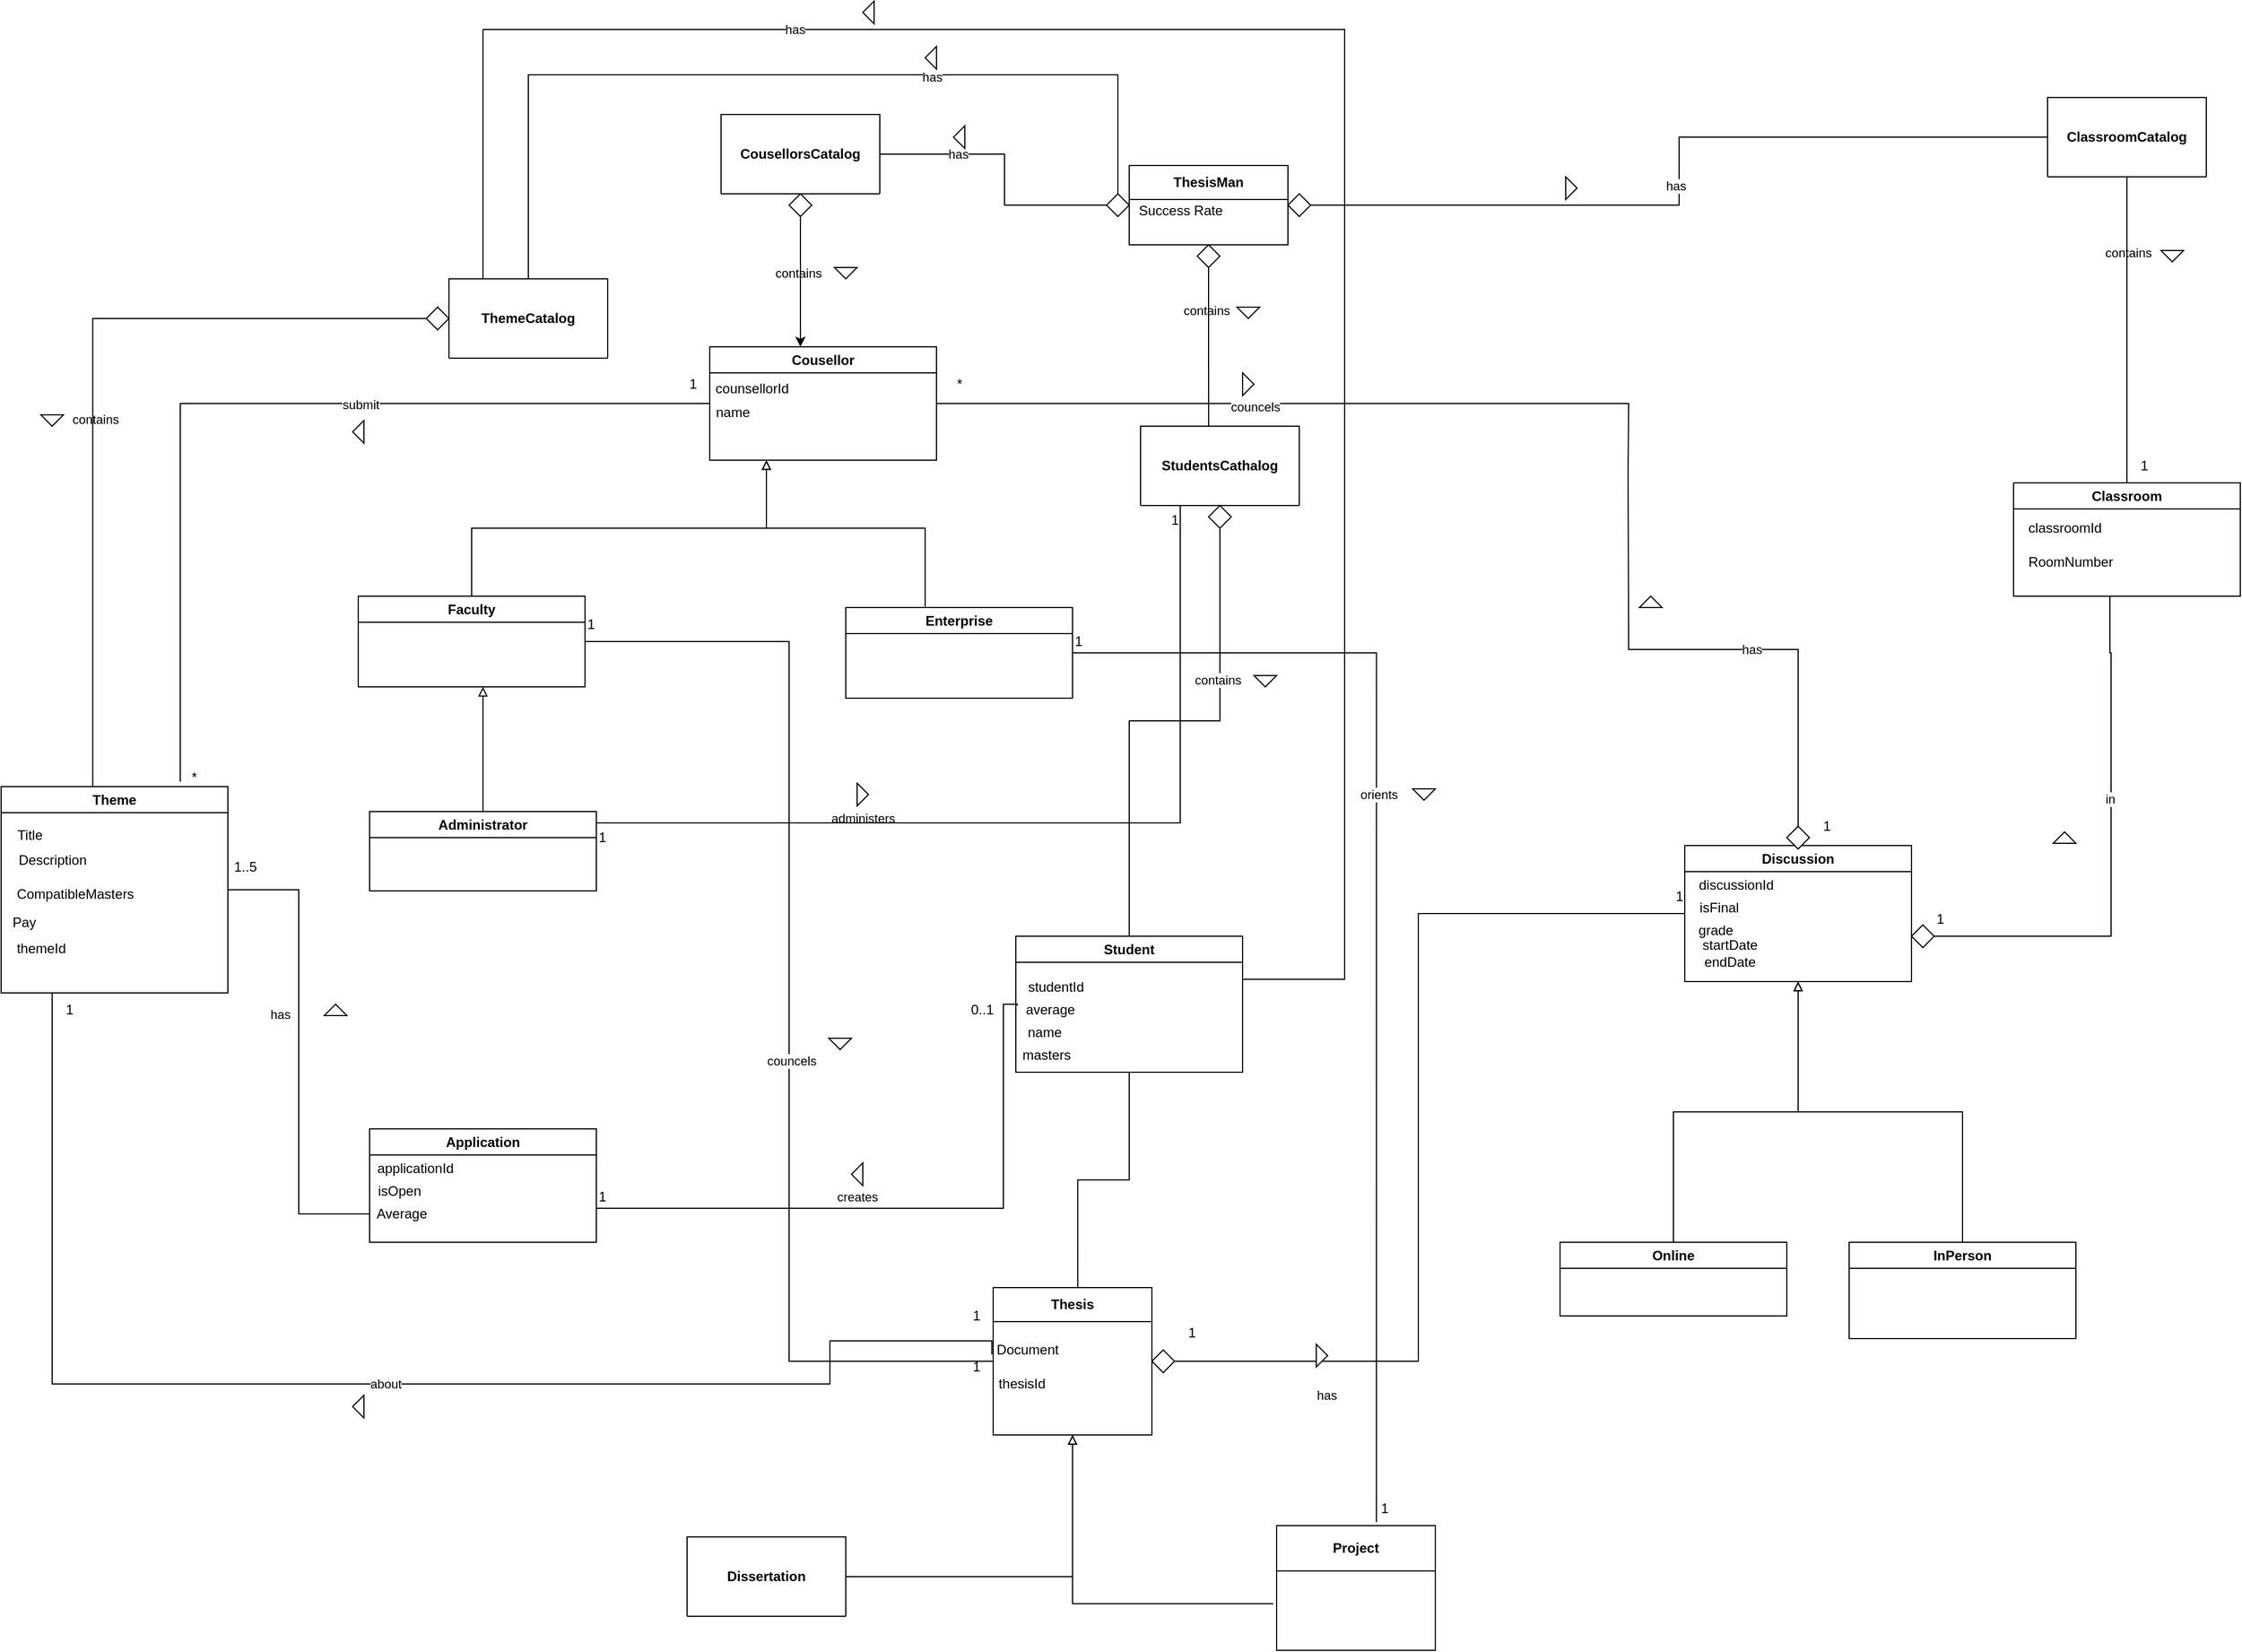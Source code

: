 <mxfile version="24.2.1" type="github">
  <diagram name="Page-1" id="gsq5IFfQm1prDfEgMtaN">
    <mxGraphModel dx="1733" dy="2400" grid="1" gridSize="10" guides="1" tooltips="1" connect="1" arrows="1" fold="1" page="1" pageScale="1" pageWidth="850" pageHeight="1100" math="0" shadow="0">
      <root>
        <mxCell id="0" />
        <mxCell id="1" parent="0" />
        <mxCell id="xs_aavqGix5To3ERfGKB-20" style="edgeStyle=orthogonalEdgeStyle;rounded=0;orthogonalLoop=1;jettySize=auto;html=1;endArrow=none;endFill=0;startArrow=none;startFill=0;labelBackgroundColor=none;fontColor=default;" parent="1" source="xs_aavqGix5To3ERfGKB-17" target="xs_aavqGix5To3ERfGKB-1" edge="1">
          <mxGeometry relative="1" as="geometry" />
        </mxCell>
        <mxCell id="xs_aavqGix5To3ERfGKB-189" value="has" style="edgeLabel;html=1;align=center;verticalAlign=middle;resizable=0;points=[];" parent="xs_aavqGix5To3ERfGKB-20" vertex="1" connectable="0">
          <mxGeometry x="-0.478" relative="1" as="geometry">
            <mxPoint as="offset" />
          </mxGeometry>
        </mxCell>
        <mxCell id="xs_aavqGix5To3ERfGKB-3" style="edgeStyle=orthogonalEdgeStyle;rounded=0;orthogonalLoop=1;jettySize=auto;html=1;entryX=0.5;entryY=0;entryDx=0;entryDy=0;endArrow=none;endFill=0;labelBackgroundColor=none;fontColor=default;" parent="1" source="xs_aavqGix5To3ERfGKB-6" target="xs_aavqGix5To3ERfGKB-4" edge="1">
          <mxGeometry relative="1" as="geometry">
            <mxPoint x="210" y="250" as="targetPoint" />
            <mxPoint x="300" y="165" as="sourcePoint" />
            <Array as="points">
              <mxPoint x="320" y="50" />
              <mxPoint x="-200" y="50" />
            </Array>
          </mxGeometry>
        </mxCell>
        <mxCell id="xs_aavqGix5To3ERfGKB-186" value="has" style="edgeLabel;html=1;align=center;verticalAlign=middle;resizable=0;points=[];" parent="xs_aavqGix5To3ERfGKB-3" vertex="1" connectable="0">
          <mxGeometry x="-0.332" y="2" relative="1" as="geometry">
            <mxPoint as="offset" />
          </mxGeometry>
        </mxCell>
        <mxCell id="xs_aavqGix5To3ERfGKB-1" value="ThesisMan" style="swimlane;whiteSpace=wrap;html=1;startSize=30;labelBackgroundColor=none;" parent="1" vertex="1">
          <mxGeometry x="330" y="130" width="140" height="70" as="geometry" />
        </mxCell>
        <mxCell id="xs_aavqGix5To3ERfGKB-147" value="Success Rate" style="text;html=1;align=center;verticalAlign=middle;resizable=0;points=[];autosize=1;strokeColor=none;fillColor=none;labelBackgroundColor=none;" parent="xs_aavqGix5To3ERfGKB-1" vertex="1">
          <mxGeometry x="-5.0" y="25" width="100" height="30" as="geometry" />
        </mxCell>
        <mxCell id="xs_aavqGix5To3ERfGKB-4" value="ThemeCatalog" style="swimlane;whiteSpace=wrap;html=1;startSize=70;labelBackgroundColor=none;" parent="1" vertex="1">
          <mxGeometry x="-270" y="230" width="140" height="70" as="geometry" />
        </mxCell>
        <mxCell id="xs_aavqGix5To3ERfGKB-6" value="" style="rhombus;whiteSpace=wrap;html=1;labelBackgroundColor=none;" parent="1" vertex="1">
          <mxGeometry x="310" y="155" width="20" height="20" as="geometry" />
        </mxCell>
        <mxCell id="xs_aavqGix5To3ERfGKB-38" style="edgeStyle=orthogonalEdgeStyle;rounded=0;orthogonalLoop=1;jettySize=auto;html=1;endArrow=none;endFill=0;labelBackgroundColor=none;fontColor=default;" parent="1" source="xs_aavqGix5To3ERfGKB-8" target="xs_aavqGix5To3ERfGKB-39" edge="1">
          <mxGeometry relative="1" as="geometry">
            <mxPoint x="410" y="520.0" as="targetPoint" />
          </mxGeometry>
        </mxCell>
        <mxCell id="xs_aavqGix5To3ERfGKB-208" value="contains" style="edgeLabel;html=1;align=center;verticalAlign=middle;resizable=0;points=[];" parent="xs_aavqGix5To3ERfGKB-38" vertex="1" connectable="0">
          <mxGeometry x="-0.331" y="-2" relative="1" as="geometry">
            <mxPoint as="offset" />
          </mxGeometry>
        </mxCell>
        <mxCell id="xs_aavqGix5To3ERfGKB-8" value="StudentsCathalog" style="swimlane;whiteSpace=wrap;html=1;startSize=70;labelBackgroundColor=none;" parent="1" vertex="1">
          <mxGeometry x="340" y="360" width="140" height="70" as="geometry" />
        </mxCell>
        <mxCell id="xs_aavqGix5To3ERfGKB-10" style="edgeStyle=orthogonalEdgeStyle;rounded=0;orthogonalLoop=1;jettySize=auto;html=1;entryX=0.429;entryY=0.011;entryDx=0;entryDy=0;entryPerimeter=0;endArrow=none;endFill=0;labelBackgroundColor=none;fontColor=default;" parent="1" source="xs_aavqGix5To3ERfGKB-9" target="xs_aavqGix5To3ERfGKB-8" edge="1">
          <mxGeometry relative="1" as="geometry" />
        </mxCell>
        <mxCell id="xs_aavqGix5To3ERfGKB-178" value="contains" style="edgeLabel;html=1;align=center;verticalAlign=middle;resizable=0;points=[];labelBackgroundColor=none;" parent="xs_aavqGix5To3ERfGKB-10" vertex="1" connectable="0">
          <mxGeometry x="-0.471" y="-2" relative="1" as="geometry">
            <mxPoint as="offset" />
          </mxGeometry>
        </mxCell>
        <mxCell id="xs_aavqGix5To3ERfGKB-13" style="edgeStyle=orthogonalEdgeStyle;rounded=0;orthogonalLoop=1;jettySize=auto;html=1;entryX=0;entryY=0.5;entryDx=0;entryDy=0;endArrow=none;endFill=0;labelBackgroundColor=none;fontColor=default;" parent="1" source="xs_aavqGix5To3ERfGKB-11" target="xs_aavqGix5To3ERfGKB-12" edge="1">
          <mxGeometry relative="1" as="geometry">
            <Array as="points">
              <mxPoint x="815" y="165" />
              <mxPoint x="815" y="105" />
            </Array>
          </mxGeometry>
        </mxCell>
        <mxCell id="xs_aavqGix5To3ERfGKB-188" value="has" style="edgeLabel;html=1;align=center;verticalAlign=middle;resizable=0;points=[];" parent="xs_aavqGix5To3ERfGKB-13" vertex="1" connectable="0">
          <mxGeometry x="-0.035" y="3" relative="1" as="geometry">
            <mxPoint as="offset" />
          </mxGeometry>
        </mxCell>
        <mxCell id="xs_aavqGix5To3ERfGKB-11" value="" style="rhombus;whiteSpace=wrap;html=1;labelBackgroundColor=none;" parent="1" vertex="1">
          <mxGeometry x="470" y="155" width="20" height="20" as="geometry" />
        </mxCell>
        <mxCell id="xs_aavqGix5To3ERfGKB-73" style="edgeStyle=orthogonalEdgeStyle;rounded=0;orthogonalLoop=1;jettySize=auto;html=1;entryX=0.5;entryY=0;entryDx=0;entryDy=0;labelBackgroundColor=none;fontColor=default;endArrow=none;endFill=0;" parent="1" source="xs_aavqGix5To3ERfGKB-12" target="xs_aavqGix5To3ERfGKB-74" edge="1">
          <mxGeometry relative="1" as="geometry">
            <mxPoint x="1070" y="540.0" as="targetPoint" />
          </mxGeometry>
        </mxCell>
        <mxCell id="xs_aavqGix5To3ERfGKB-179" value="contains" style="edgeLabel;html=1;align=center;verticalAlign=middle;resizable=0;points=[];labelBackgroundColor=none;" parent="xs_aavqGix5To3ERfGKB-73" vertex="1" connectable="0">
          <mxGeometry x="-0.506" y="1" relative="1" as="geometry">
            <mxPoint as="offset" />
          </mxGeometry>
        </mxCell>
        <mxCell id="xs_aavqGix5To3ERfGKB-12" value="ClassroomCatalog" style="swimlane;whiteSpace=wrap;html=1;startSize=70;labelBackgroundColor=none;" parent="1" vertex="1">
          <mxGeometry x="1140" y="70" width="140" height="70" as="geometry" />
        </mxCell>
        <mxCell id="xs_aavqGix5To3ERfGKB-63" style="edgeStyle=orthogonalEdgeStyle;rounded=0;orthogonalLoop=1;jettySize=auto;html=1;labelBackgroundColor=none;fontColor=default;" parent="1" source="xs_aavqGix5To3ERfGKB-64" target="xs_aavqGix5To3ERfGKB-60" edge="1">
          <mxGeometry relative="1" as="geometry">
            <Array as="points">
              <mxPoint x="40" y="310" />
              <mxPoint x="40" y="310" />
            </Array>
          </mxGeometry>
        </mxCell>
        <mxCell id="xs_aavqGix5To3ERfGKB-177" value="contains" style="edgeLabel;html=1;align=center;verticalAlign=middle;resizable=0;points=[];labelBackgroundColor=none;" parent="xs_aavqGix5To3ERfGKB-63" vertex="1" connectable="0">
          <mxGeometry x="-0.134" y="-2" relative="1" as="geometry">
            <mxPoint as="offset" />
          </mxGeometry>
        </mxCell>
        <mxCell id="xs_aavqGix5To3ERfGKB-17" value="CousellorsCatalog" style="swimlane;whiteSpace=wrap;html=1;startSize=70;labelBackgroundColor=none;" parent="1" vertex="1">
          <mxGeometry x="-30" y="85" width="140" height="70" as="geometry" />
        </mxCell>
        <mxCell id="xs_aavqGix5To3ERfGKB-9" value="" style="rhombus;whiteSpace=wrap;html=1;labelBackgroundColor=none;" parent="1" vertex="1">
          <mxGeometry x="390" y="200" width="20" height="20" as="geometry" />
        </mxCell>
        <mxCell id="xs_aavqGix5To3ERfGKB-150" style="edgeStyle=orthogonalEdgeStyle;rounded=0;orthogonalLoop=1;jettySize=auto;html=1;entryX=0;entryY=0.75;entryDx=0;entryDy=0;endArrow=none;endFill=0;labelBackgroundColor=none;fontColor=default;" parent="1" source="xs_aavqGix5To3ERfGKB-27" target="xs_aavqGix5To3ERfGKB-149" edge="1">
          <mxGeometry relative="1" as="geometry" />
        </mxCell>
        <mxCell id="xs_aavqGix5To3ERfGKB-181" value="has" style="edgeLabel;html=1;align=center;verticalAlign=middle;resizable=0;points=[];labelBackgroundColor=none;" parent="xs_aavqGix5To3ERfGKB-150" vertex="1" connectable="0">
          <mxGeometry x="-0.328" y="-2" relative="1" as="geometry">
            <mxPoint x="-15" y="34" as="offset" />
          </mxGeometry>
        </mxCell>
        <mxCell id="xs_aavqGix5To3ERfGKB-27" value="Theme" style="swimlane;whiteSpace=wrap;html=1;labelBackgroundColor=none;" parent="1" vertex="1">
          <mxGeometry x="-665" y="678" width="200" height="182" as="geometry" />
        </mxCell>
        <mxCell id="xs_aavqGix5To3ERfGKB-28" value="Title" style="text;html=1;align=center;verticalAlign=middle;resizable=0;points=[];autosize=1;strokeColor=none;fillColor=none;labelBackgroundColor=none;" parent="xs_aavqGix5To3ERfGKB-27" vertex="1">
          <mxGeometry y="28" width="50" height="30" as="geometry" />
        </mxCell>
        <mxCell id="xs_aavqGix5To3ERfGKB-29" value="Description" style="text;html=1;align=center;verticalAlign=middle;resizable=0;points=[];autosize=1;strokeColor=none;fillColor=none;labelBackgroundColor=none;" parent="xs_aavqGix5To3ERfGKB-27" vertex="1">
          <mxGeometry y="50" width="90" height="30" as="geometry" />
        </mxCell>
        <mxCell id="xs_aavqGix5To3ERfGKB-30" value="CompatibleMasters" style="text;html=1;align=center;verticalAlign=middle;resizable=0;points=[];autosize=1;strokeColor=none;fillColor=none;labelBackgroundColor=none;" parent="xs_aavqGix5To3ERfGKB-27" vertex="1">
          <mxGeometry y="80" width="130" height="30" as="geometry" />
        </mxCell>
        <mxCell id="xs_aavqGix5To3ERfGKB-31" value="Pay" style="text;html=1;align=center;verticalAlign=middle;resizable=0;points=[];autosize=1;strokeColor=none;fillColor=none;labelBackgroundColor=none;" parent="xs_aavqGix5To3ERfGKB-27" vertex="1">
          <mxGeometry y="105" width="40" height="30" as="geometry" />
        </mxCell>
        <mxCell id="xs_aavqGix5To3ERfGKB-36" value="themeId" style="text;html=1;align=center;verticalAlign=middle;resizable=0;points=[];autosize=1;strokeColor=none;fillColor=none;labelBackgroundColor=none;" parent="xs_aavqGix5To3ERfGKB-27" vertex="1">
          <mxGeometry y="128" width="70" height="30" as="geometry" />
        </mxCell>
        <mxCell id="xs_aavqGix5To3ERfGKB-33" style="edgeStyle=orthogonalEdgeStyle;rounded=0;orthogonalLoop=1;jettySize=auto;html=1;entryX=0.404;entryY=0;entryDx=0;entryDy=0;entryPerimeter=0;endArrow=none;endFill=0;exitX=0;exitY=0.5;exitDx=0;exitDy=0;labelBackgroundColor=none;fontColor=default;" parent="1" source="xs_aavqGix5To3ERfGKB-32" target="xs_aavqGix5To3ERfGKB-27" edge="1">
          <mxGeometry relative="1" as="geometry" />
        </mxCell>
        <mxCell id="xs_aavqGix5To3ERfGKB-176" value="contains" style="edgeLabel;html=1;align=center;verticalAlign=middle;resizable=0;points=[];labelBackgroundColor=none;" parent="xs_aavqGix5To3ERfGKB-33" vertex="1" connectable="0">
          <mxGeometry x="0.083" y="2" relative="1" as="geometry">
            <mxPoint as="offset" />
          </mxGeometry>
        </mxCell>
        <mxCell id="xs_aavqGix5To3ERfGKB-32" value="" style="rhombus;whiteSpace=wrap;html=1;labelBackgroundColor=none;" parent="1" vertex="1">
          <mxGeometry x="-290" y="255" width="20" height="20" as="geometry" />
        </mxCell>
        <mxCell id="xs_aavqGix5To3ERfGKB-141" style="edgeStyle=orthogonalEdgeStyle;rounded=0;orthogonalLoop=1;jettySize=auto;html=1;endArrow=none;endFill=0;labelBackgroundColor=none;fontColor=default;" parent="1" edge="1">
          <mxGeometry relative="1" as="geometry">
            <mxPoint x="-240" y="10" as="targetPoint" />
            <mxPoint x="430" y="847.97" as="sourcePoint" />
            <Array as="points">
              <mxPoint x="520" y="848" />
              <mxPoint x="520" y="10" />
            </Array>
          </mxGeometry>
        </mxCell>
        <mxCell id="xs_aavqGix5To3ERfGKB-187" value="has" style="edgeLabel;html=1;align=center;verticalAlign=middle;resizable=0;points=[];" parent="xs_aavqGix5To3ERfGKB-141" vertex="1" connectable="0">
          <mxGeometry x="0.675" relative="1" as="geometry">
            <mxPoint as="offset" />
          </mxGeometry>
        </mxCell>
        <mxCell id="xs_aavqGix5To3ERfGKB-39" value="Student" style="swimlane;whiteSpace=wrap;html=1;labelBackgroundColor=none;" parent="1" vertex="1">
          <mxGeometry x="230" y="810" width="200" height="120" as="geometry" />
        </mxCell>
        <mxCell id="xs_aavqGix5To3ERfGKB-40" value="studentId" style="text;html=1;align=center;verticalAlign=middle;resizable=0;points=[];autosize=1;strokeColor=none;fillColor=none;labelBackgroundColor=none;" parent="xs_aavqGix5To3ERfGKB-39" vertex="1">
          <mxGeometry y="30.0" width="70" height="30" as="geometry" />
        </mxCell>
        <mxCell id="xs_aavqGix5To3ERfGKB-129" value="average" style="text;html=1;align=center;verticalAlign=middle;resizable=0;points=[];autosize=1;strokeColor=none;fillColor=none;labelBackgroundColor=none;" parent="xs_aavqGix5To3ERfGKB-39" vertex="1">
          <mxGeometry x="-5" y="50" width="70" height="30" as="geometry" />
        </mxCell>
        <mxCell id="yPY3Sjz0oVR4gyA-58fC-2" value="name" style="text;html=1;align=center;verticalAlign=middle;resizable=0;points=[];autosize=1;strokeColor=none;fillColor=none;" parent="xs_aavqGix5To3ERfGKB-39" vertex="1">
          <mxGeometry x="-5" y="70" width="60" height="30" as="geometry" />
        </mxCell>
        <mxCell id="I8u6SA90gji6kFz8BQhs-17" value="&amp;nbsp;masters" style="text;html=1;align=center;verticalAlign=middle;resizable=0;points=[];autosize=1;strokeColor=none;fillColor=none;" vertex="1" parent="xs_aavqGix5To3ERfGKB-39">
          <mxGeometry x="-10" y="90" width="70" height="30" as="geometry" />
        </mxCell>
        <mxCell id="xs_aavqGix5To3ERfGKB-45" value="" style="rhombus;whiteSpace=wrap;html=1;labelBackgroundColor=none;" parent="1" vertex="1">
          <mxGeometry x="400" y="430" width="20" height="20" as="geometry" />
        </mxCell>
        <mxCell id="xs_aavqGix5To3ERfGKB-50" value="0..1" style="text;html=1;align=center;verticalAlign=middle;resizable=0;points=[];autosize=1;strokeColor=none;fillColor=none;labelBackgroundColor=none;" parent="1" vertex="1">
          <mxGeometry x="180" y="860" width="40" height="30" as="geometry" />
        </mxCell>
        <mxCell id="xs_aavqGix5To3ERfGKB-91" style="edgeStyle=orthogonalEdgeStyle;rounded=0;orthogonalLoop=1;jettySize=auto;html=1;entryX=0;entryY=0.5;entryDx=0;entryDy=0;endArrow=none;endFill=0;labelBackgroundColor=none;fontColor=default;" parent="1" source="xs_aavqGix5To3ERfGKB-53" target="xs_aavqGix5To3ERfGKB-88" edge="1">
          <mxGeometry relative="1" as="geometry" />
        </mxCell>
        <mxCell id="xs_aavqGix5To3ERfGKB-207" value="has" style="edgeLabel;html=1;align=center;verticalAlign=middle;resizable=0;points=[];" parent="xs_aavqGix5To3ERfGKB-91" vertex="1" connectable="0">
          <mxGeometry x="-0.646" y="-3" relative="1" as="geometry">
            <mxPoint x="1" y="27" as="offset" />
          </mxGeometry>
        </mxCell>
        <mxCell id="xs_aavqGix5To3ERfGKB-162" style="edgeStyle=orthogonalEdgeStyle;rounded=0;orthogonalLoop=1;jettySize=auto;html=1;endArrow=none;endFill=0;labelBackgroundColor=none;fontColor=default;exitX=0.96;exitY=0.131;exitDx=0;exitDy=0;exitPerimeter=0;" parent="1" source="xs_aavqGix5To3ERfGKB-163" edge="1">
          <mxGeometry relative="1" as="geometry">
            <mxPoint x="165" y="1167" as="sourcePoint" />
            <mxPoint x="-620" y="860" as="targetPoint" />
            <Array as="points">
              <mxPoint x="209" y="1167" />
              <mxPoint x="66" y="1167" />
              <mxPoint x="66" y="1205" />
              <mxPoint x="-620" y="1205" />
              <mxPoint x="-620" y="870" />
            </Array>
          </mxGeometry>
        </mxCell>
        <mxCell id="xs_aavqGix5To3ERfGKB-193" value="about" style="edgeLabel;html=1;align=center;verticalAlign=middle;resizable=0;points=[];" parent="xs_aavqGix5To3ERfGKB-162" vertex="1" connectable="0">
          <mxGeometry x="-0.045" relative="1" as="geometry">
            <mxPoint as="offset" />
          </mxGeometry>
        </mxCell>
        <mxCell id="xs_aavqGix5To3ERfGKB-53" value="Thesis" style="swimlane;whiteSpace=wrap;html=1;startSize=30;labelBackgroundColor=none;" parent="1" vertex="1">
          <mxGeometry x="210" y="1120" width="140" height="130" as="geometry" />
        </mxCell>
        <mxCell id="xs_aavqGix5To3ERfGKB-165" value="Document" style="text;html=1;align=center;verticalAlign=middle;resizable=0;points=[];autosize=1;strokeColor=none;fillColor=none;labelBackgroundColor=none;" parent="xs_aavqGix5To3ERfGKB-53" vertex="1">
          <mxGeometry x="-9.95" y="40" width="80" height="30" as="geometry" />
        </mxCell>
        <mxCell id="xs_aavqGix5To3ERfGKB-173" value="1" style="text;html=1;align=center;verticalAlign=middle;resizable=0;points=[];autosize=1;strokeColor=none;fillColor=none;labelBackgroundColor=none;" parent="xs_aavqGix5To3ERfGKB-53" vertex="1">
          <mxGeometry x="-30" y="10" width="30" height="30" as="geometry" />
        </mxCell>
        <mxCell id="yPY3Sjz0oVR4gyA-58fC-11" value="thesisId" style="text;html=1;align=center;verticalAlign=middle;resizable=0;points=[];autosize=1;strokeColor=none;fillColor=none;" parent="xs_aavqGix5To3ERfGKB-53" vertex="1">
          <mxGeometry x="-9.95" y="70" width="70" height="30" as="geometry" />
        </mxCell>
        <mxCell id="xs_aavqGix5To3ERfGKB-163" value="1" style="text;html=1;align=center;verticalAlign=middle;resizable=0;points=[];autosize=1;strokeColor=none;fillColor=none;labelBackgroundColor=none;" parent="xs_aavqGix5To3ERfGKB-53" vertex="1">
          <mxGeometry x="-30" y="55" width="30" height="30" as="geometry" />
        </mxCell>
        <mxCell id="xs_aavqGix5To3ERfGKB-67" style="edgeStyle=orthogonalEdgeStyle;rounded=0;orthogonalLoop=1;jettySize=auto;html=1;entryX=0.5;entryY=1;entryDx=0;entryDy=0;endArrow=block;endFill=0;labelBackgroundColor=none;fontColor=default;" parent="1" source="xs_aavqGix5To3ERfGKB-54" target="xs_aavqGix5To3ERfGKB-53" edge="1">
          <mxGeometry relative="1" as="geometry">
            <mxPoint x="160.003" y="1100" as="sourcePoint" />
          </mxGeometry>
        </mxCell>
        <mxCell id="xs_aavqGix5To3ERfGKB-54" value="Dissertation" style="swimlane;whiteSpace=wrap;html=1;startSize=70;labelBackgroundColor=none;" parent="1" vertex="1">
          <mxGeometry x="-60" y="1340" width="140" height="70" as="geometry" />
        </mxCell>
        <mxCell id="xs_aavqGix5To3ERfGKB-68" style="edgeStyle=orthogonalEdgeStyle;rounded=0;orthogonalLoop=1;jettySize=auto;html=1;entryX=0.5;entryY=1;entryDx=0;entryDy=0;endArrow=block;endFill=0;exitX=-0.021;exitY=0.626;exitDx=0;exitDy=0;exitPerimeter=0;labelBackgroundColor=none;fontColor=default;" parent="1" source="xs_aavqGix5To3ERfGKB-55" target="xs_aavqGix5To3ERfGKB-53" edge="1">
          <mxGeometry relative="1" as="geometry">
            <mxPoint x="440.003" y="1110" as="sourcePoint" />
          </mxGeometry>
        </mxCell>
        <mxCell id="xs_aavqGix5To3ERfGKB-55" value="Project" style="swimlane;whiteSpace=wrap;html=1;startSize=40;labelBackgroundColor=none;" parent="1" vertex="1">
          <mxGeometry x="460" y="1330" width="140" height="110" as="geometry" />
        </mxCell>
        <mxCell id="xs_aavqGix5To3ERfGKB-115" style="edgeStyle=orthogonalEdgeStyle;rounded=0;orthogonalLoop=1;jettySize=auto;html=1;endArrow=none;endFill=0;startArrow=block;startFill=0;labelBackgroundColor=none;fontColor=default;exitX=0.25;exitY=1;exitDx=0;exitDy=0;" parent="1" source="xs_aavqGix5To3ERfGKB-60" target="xs_aavqGix5To3ERfGKB-112" edge="1">
          <mxGeometry relative="1" as="geometry" />
        </mxCell>
        <mxCell id="xs_aavqGix5To3ERfGKB-116" style="edgeStyle=orthogonalEdgeStyle;rounded=0;orthogonalLoop=1;jettySize=auto;html=1;endArrow=none;endFill=0;startArrow=block;startFill=0;labelBackgroundColor=none;fontColor=default;exitX=0.25;exitY=1;exitDx=0;exitDy=0;entryX=0.959;entryY=0.034;entryDx=0;entryDy=0;entryPerimeter=0;" parent="1" source="xs_aavqGix5To3ERfGKB-60" target="xs_aavqGix5To3ERfGKB-114" edge="1">
          <mxGeometry relative="1" as="geometry">
            <Array as="points">
              <mxPoint x="10" y="450" />
              <mxPoint x="150" y="450" />
              <mxPoint x="150" y="543" />
            </Array>
          </mxGeometry>
        </mxCell>
        <mxCell id="xs_aavqGix5To3ERfGKB-60" value="Cousellor" style="swimlane;whiteSpace=wrap;html=1;labelBackgroundColor=none;" parent="1" vertex="1">
          <mxGeometry x="-40" y="290" width="200" height="100" as="geometry" />
        </mxCell>
        <mxCell id="xs_aavqGix5To3ERfGKB-117" value="counsellorId" style="text;html=1;align=center;verticalAlign=middle;resizable=0;points=[];autosize=1;strokeColor=none;fillColor=none;labelBackgroundColor=none;" parent="xs_aavqGix5To3ERfGKB-60" vertex="1">
          <mxGeometry x="-8" y="22" width="90" height="30" as="geometry" />
        </mxCell>
        <mxCell id="yPY3Sjz0oVR4gyA-58fC-1" value="name" style="text;html=1;align=center;verticalAlign=middle;resizable=0;points=[];autosize=1;strokeColor=none;fillColor=none;" parent="xs_aavqGix5To3ERfGKB-60" vertex="1">
          <mxGeometry x="-10" y="43" width="60" height="30" as="geometry" />
        </mxCell>
        <mxCell id="xs_aavqGix5To3ERfGKB-64" value="" style="rhombus;whiteSpace=wrap;html=1;labelBackgroundColor=none;" parent="1" vertex="1">
          <mxGeometry x="30" y="155" width="20" height="20" as="geometry" />
        </mxCell>
        <mxCell id="xs_aavqGix5To3ERfGKB-74" value="Classroom" style="swimlane;whiteSpace=wrap;html=1;labelBackgroundColor=none;" parent="1" vertex="1">
          <mxGeometry x="1110" y="410" width="200" height="100" as="geometry" />
        </mxCell>
        <mxCell id="xs_aavqGix5To3ERfGKB-85" value="classroomId" style="text;html=1;align=center;verticalAlign=middle;resizable=0;points=[];autosize=1;strokeColor=none;fillColor=none;labelBackgroundColor=none;" parent="xs_aavqGix5To3ERfGKB-74" vertex="1">
          <mxGeometry y="25" width="90" height="30" as="geometry" />
        </mxCell>
        <mxCell id="xs_aavqGix5To3ERfGKB-86" value="RoomNumber" style="text;html=1;align=center;verticalAlign=middle;resizable=0;points=[];autosize=1;strokeColor=none;fillColor=none;labelBackgroundColor=none;" parent="xs_aavqGix5To3ERfGKB-74" vertex="1">
          <mxGeometry y="55" width="100" height="30" as="geometry" />
        </mxCell>
        <mxCell id="xs_aavqGix5To3ERfGKB-134" style="edgeStyle=orthogonalEdgeStyle;rounded=0;orthogonalLoop=1;jettySize=auto;html=1;exitX=0.5;exitY=0;exitDx=0;exitDy=0;labelBackgroundColor=none;fontColor=default;endArrow=none;endFill=0;" parent="1" source="xs_aavqGix5To3ERfGKB-135" edge="1">
          <mxGeometry relative="1" as="geometry">
            <mxPoint x="770" y="400" as="targetPoint" />
            <Array as="points" />
          </mxGeometry>
        </mxCell>
        <mxCell id="xs_aavqGix5To3ERfGKB-197" value="has" style="edgeLabel;html=1;align=center;verticalAlign=middle;resizable=0;points=[];" parent="xs_aavqGix5To3ERfGKB-134" vertex="1" connectable="0">
          <mxGeometry x="-0.146" relative="1" as="geometry">
            <mxPoint as="offset" />
          </mxGeometry>
        </mxCell>
        <mxCell id="xs_aavqGix5To3ERfGKB-88" value="Discussion" style="swimlane;whiteSpace=wrap;html=1;labelBackgroundColor=none;" parent="1" vertex="1">
          <mxGeometry x="820" y="730" width="200" height="120" as="geometry" />
        </mxCell>
        <mxCell id="xs_aavqGix5To3ERfGKB-89" value="discussionId" style="text;html=1;align=center;verticalAlign=middle;resizable=0;points=[];autosize=1;strokeColor=none;fillColor=none;labelBackgroundColor=none;" parent="xs_aavqGix5To3ERfGKB-88" vertex="1">
          <mxGeometry y="20" width="90" height="30" as="geometry" />
        </mxCell>
        <mxCell id="xs_aavqGix5To3ERfGKB-90" value="isFinal" style="text;html=1;align=center;verticalAlign=middle;resizable=0;points=[];autosize=1;strokeColor=none;fillColor=none;labelBackgroundColor=none;" parent="xs_aavqGix5To3ERfGKB-88" vertex="1">
          <mxGeometry y="40" width="60" height="30" as="geometry" />
        </mxCell>
        <mxCell id="xs_aavqGix5To3ERfGKB-138" value="grade" style="text;html=1;align=center;verticalAlign=middle;resizable=0;points=[];autosize=1;strokeColor=none;fillColor=none;labelBackgroundColor=none;" parent="xs_aavqGix5To3ERfGKB-88" vertex="1">
          <mxGeometry x="-3" y="60" width="60" height="30" as="geometry" />
        </mxCell>
        <mxCell id="I8u6SA90gji6kFz8BQhs-1" value="startDate&lt;div&gt;endDate&lt;/div&gt;" style="text;html=1;align=center;verticalAlign=middle;whiteSpace=wrap;rounded=0;" vertex="1" parent="xs_aavqGix5To3ERfGKB-88">
          <mxGeometry x="10" y="80" width="60" height="30" as="geometry" />
        </mxCell>
        <mxCell id="xs_aavqGix5To3ERfGKB-95" value="" style="rhombus;whiteSpace=wrap;html=1;labelBackgroundColor=none;" parent="1" vertex="1">
          <mxGeometry x="350" y="1175" width="20" height="20" as="geometry" />
        </mxCell>
        <mxCell id="xs_aavqGix5To3ERfGKB-97" style="edgeStyle=orthogonalEdgeStyle;rounded=0;orthogonalLoop=1;jettySize=auto;html=1;entryX=0.533;entryY=0.004;entryDx=0;entryDy=0;entryPerimeter=0;endArrow=none;endFill=0;labelBackgroundColor=none;fontColor=default;" parent="1" source="xs_aavqGix5To3ERfGKB-39" target="xs_aavqGix5To3ERfGKB-53" edge="1">
          <mxGeometry relative="1" as="geometry" />
        </mxCell>
        <mxCell id="xs_aavqGix5To3ERfGKB-105" style="edgeStyle=orthogonalEdgeStyle;rounded=0;orthogonalLoop=1;jettySize=auto;html=1;entryX=0.5;entryY=1;entryDx=0;entryDy=0;endArrow=block;endFill=0;labelBackgroundColor=none;fontColor=default;" parent="1" source="xs_aavqGix5To3ERfGKB-98" target="xs_aavqGix5To3ERfGKB-88" edge="1">
          <mxGeometry relative="1" as="geometry" />
        </mxCell>
        <mxCell id="xs_aavqGix5To3ERfGKB-98" value="Online" style="swimlane;whiteSpace=wrap;html=1;labelBackgroundColor=none;" parent="1" vertex="1">
          <mxGeometry x="710" y="1080" width="200" height="65" as="geometry" />
        </mxCell>
        <mxCell id="xs_aavqGix5To3ERfGKB-102" style="edgeStyle=orthogonalEdgeStyle;rounded=0;orthogonalLoop=1;jettySize=auto;html=1;endArrow=none;endFill=0;labelBackgroundColor=none;fontColor=default;" parent="1" edge="1">
          <mxGeometry relative="1" as="geometry">
            <mxPoint x="1195" y="510" as="targetPoint" />
            <mxPoint x="1030" y="810" as="sourcePoint" />
            <Array as="points">
              <mxPoint x="1196" y="810" />
              <mxPoint x="1196" y="560" />
            </Array>
          </mxGeometry>
        </mxCell>
        <mxCell id="xs_aavqGix5To3ERfGKB-198" value="in" style="edgeLabel;html=1;align=center;verticalAlign=middle;resizable=0;points=[];" parent="xs_aavqGix5To3ERfGKB-102" vertex="1" connectable="0">
          <mxGeometry x="0.229" y="1" relative="1" as="geometry">
            <mxPoint as="offset" />
          </mxGeometry>
        </mxCell>
        <mxCell id="xs_aavqGix5To3ERfGKB-106" style="edgeStyle=orthogonalEdgeStyle;rounded=0;orthogonalLoop=1;jettySize=auto;html=1;entryX=0.5;entryY=1;entryDx=0;entryDy=0;endArrow=block;endFill=0;labelBackgroundColor=none;fontColor=default;" parent="1" source="xs_aavqGix5To3ERfGKB-99" target="xs_aavqGix5To3ERfGKB-88" edge="1">
          <mxGeometry relative="1" as="geometry" />
        </mxCell>
        <mxCell id="xs_aavqGix5To3ERfGKB-99" value="InPerson" style="swimlane;whiteSpace=wrap;html=1;labelBackgroundColor=none;" parent="1" vertex="1">
          <mxGeometry x="965" y="1080" width="200" height="85" as="geometry" />
        </mxCell>
        <mxCell id="xs_aavqGix5To3ERfGKB-107" value="" style="rhombus;whiteSpace=wrap;html=1;labelBackgroundColor=none;" parent="1" vertex="1">
          <mxGeometry x="1020" y="800" width="20" height="20" as="geometry" />
        </mxCell>
        <mxCell id="xs_aavqGix5To3ERfGKB-119" style="edgeStyle=orthogonalEdgeStyle;rounded=0;orthogonalLoop=1;jettySize=auto;html=1;entryX=0;entryY=0.5;entryDx=0;entryDy=0;exitX=1;exitY=0.5;exitDx=0;exitDy=0;endArrow=none;endFill=0;labelBackgroundColor=none;fontColor=default;" parent="1" source="xs_aavqGix5To3ERfGKB-112" target="xs_aavqGix5To3ERfGKB-53" edge="1">
          <mxGeometry relative="1" as="geometry" />
        </mxCell>
        <mxCell id="xs_aavqGix5To3ERfGKB-205" value="councels" style="edgeLabel;html=1;align=center;verticalAlign=middle;resizable=0;points=[];" parent="xs_aavqGix5To3ERfGKB-119" vertex="1" connectable="0">
          <mxGeometry x="0.106" y="2" relative="1" as="geometry">
            <mxPoint as="offset" />
          </mxGeometry>
        </mxCell>
        <mxCell id="xs_aavqGix5To3ERfGKB-112" value="Faculty" style="swimlane;whiteSpace=wrap;html=1;labelBackgroundColor=none;" parent="1" vertex="1">
          <mxGeometry x="-350" y="510" width="200" height="80" as="geometry" />
        </mxCell>
        <mxCell id="xs_aavqGix5To3ERfGKB-114" value="Enterprise" style="swimlane;whiteSpace=wrap;html=1;labelBackgroundColor=none;" parent="1" vertex="1">
          <mxGeometry x="80" y="520" width="200" height="80" as="geometry" />
        </mxCell>
        <mxCell id="xs_aavqGix5To3ERfGKB-120" style="edgeStyle=orthogonalEdgeStyle;rounded=0;orthogonalLoop=1;jettySize=auto;html=1;entryX=0.629;entryY=-0.028;entryDx=0;entryDy=0;entryPerimeter=0;endArrow=none;endFill=0;labelBackgroundColor=none;fontColor=default;" parent="1" source="xs_aavqGix5To3ERfGKB-114" target="xs_aavqGix5To3ERfGKB-55" edge="1">
          <mxGeometry relative="1" as="geometry" />
        </mxCell>
        <mxCell id="xs_aavqGix5To3ERfGKB-206" value="orients" style="edgeLabel;html=1;align=center;verticalAlign=middle;resizable=0;points=[];" parent="xs_aavqGix5To3ERfGKB-120" vertex="1" connectable="0">
          <mxGeometry x="-0.548" relative="1" as="geometry">
            <mxPoint x="36" y="125" as="offset" />
          </mxGeometry>
        </mxCell>
        <mxCell id="xs_aavqGix5To3ERfGKB-122" style="edgeStyle=orthogonalEdgeStyle;rounded=0;orthogonalLoop=1;jettySize=auto;html=1;endArrow=block;endFill=0;labelBackgroundColor=none;fontColor=default;" parent="1" source="xs_aavqGix5To3ERfGKB-121" edge="1">
          <mxGeometry relative="1" as="geometry">
            <mxPoint x="-240" y="590" as="targetPoint" />
          </mxGeometry>
        </mxCell>
        <mxCell id="xs_aavqGix5To3ERfGKB-127" style="edgeStyle=orthogonalEdgeStyle;rounded=0;orthogonalLoop=1;jettySize=auto;html=1;entryX=0.25;entryY=1;entryDx=0;entryDy=0;endArrow=none;endFill=0;labelBackgroundColor=none;fontColor=default;" parent="1" edge="1">
          <mxGeometry relative="1" as="geometry">
            <mxPoint x="-140" y="735" as="sourcePoint" />
            <mxPoint x="375" y="430" as="targetPoint" />
            <Array as="points">
              <mxPoint x="-140" y="710" />
              <mxPoint x="375" y="710" />
            </Array>
          </mxGeometry>
        </mxCell>
        <mxCell id="xs_aavqGix5To3ERfGKB-169" value="administers" style="edgeLabel;html=1;align=center;verticalAlign=middle;resizable=0;points=[];labelBackgroundColor=none;" parent="xs_aavqGix5To3ERfGKB-127" vertex="1" connectable="0">
          <mxGeometry x="-0.433" y="1" relative="1" as="geometry">
            <mxPoint x="27" y="-3" as="offset" />
          </mxGeometry>
        </mxCell>
        <mxCell id="xs_aavqGix5To3ERfGKB-121" value="Administrator" style="swimlane;whiteSpace=wrap;html=1;labelBackgroundColor=none;" parent="1" vertex="1">
          <mxGeometry x="-340" y="700" width="200" height="70" as="geometry" />
        </mxCell>
        <mxCell id="xs_aavqGix5To3ERfGKB-125" style="edgeStyle=orthogonalEdgeStyle;rounded=0;orthogonalLoop=1;jettySize=auto;html=1;entryX=0.79;entryY=-0.024;entryDx=0;entryDy=0;entryPerimeter=0;endArrow=none;endFill=0;labelBackgroundColor=none;fontColor=default;" parent="1" source="xs_aavqGix5To3ERfGKB-60" target="xs_aavqGix5To3ERfGKB-27" edge="1">
          <mxGeometry relative="1" as="geometry" />
        </mxCell>
        <mxCell id="xs_aavqGix5To3ERfGKB-190" value="submit" style="edgeLabel;html=1;align=center;verticalAlign=middle;resizable=0;points=[];" parent="xs_aavqGix5To3ERfGKB-125" vertex="1" connectable="0">
          <mxGeometry x="-0.229" y="1" relative="1" as="geometry">
            <mxPoint as="offset" />
          </mxGeometry>
        </mxCell>
        <mxCell id="xs_aavqGix5To3ERfGKB-132" style="edgeStyle=orthogonalEdgeStyle;rounded=0;orthogonalLoop=1;jettySize=auto;html=1;labelBackgroundColor=none;fontColor=default;endArrow=none;endFill=0;" parent="1" source="xs_aavqGix5To3ERfGKB-60" edge="1">
          <mxGeometry relative="1" as="geometry">
            <mxPoint x="770" y="400" as="targetPoint" />
          </mxGeometry>
        </mxCell>
        <mxCell id="xs_aavqGix5To3ERfGKB-185" value="councels" style="edgeLabel;html=1;align=center;verticalAlign=middle;resizable=0;points=[];" parent="xs_aavqGix5To3ERfGKB-132" vertex="1" connectable="0">
          <mxGeometry x="-0.162" y="-3" relative="1" as="geometry">
            <mxPoint as="offset" />
          </mxGeometry>
        </mxCell>
        <mxCell id="xs_aavqGix5To3ERfGKB-135" value="" style="rhombus;whiteSpace=wrap;html=1;labelBackgroundColor=none;" parent="1" vertex="1">
          <mxGeometry x="910" y="713" width="20" height="20" as="geometry" />
        </mxCell>
        <mxCell id="xs_aavqGix5To3ERfGKB-151" style="edgeStyle=orthogonalEdgeStyle;rounded=0;orthogonalLoop=1;jettySize=auto;html=1;endArrow=none;endFill=0;labelBackgroundColor=none;fontColor=default;entryX=0.018;entryY=1.04;entryDx=0;entryDy=0;entryPerimeter=0;" parent="1" target="xs_aavqGix5To3ERfGKB-40" edge="1">
          <mxGeometry relative="1" as="geometry">
            <mxPoint x="290" y="860" as="targetPoint" />
            <Array as="points">
              <mxPoint x="-120" y="1050" />
              <mxPoint x="219" y="1050" />
              <mxPoint x="219" y="870" />
              <mxPoint x="231" y="870" />
            </Array>
            <mxPoint x="-140" y="1050" as="sourcePoint" />
          </mxGeometry>
        </mxCell>
        <mxCell id="xs_aavqGix5To3ERfGKB-180" value="creates" style="edgeLabel;html=1;align=center;verticalAlign=middle;resizable=0;points=[];labelBackgroundColor=none;" parent="xs_aavqGix5To3ERfGKB-151" vertex="1" connectable="0">
          <mxGeometry x="0.481" y="2" relative="1" as="geometry">
            <mxPoint x="-127" y="40" as="offset" />
          </mxGeometry>
        </mxCell>
        <mxCell id="xs_aavqGix5To3ERfGKB-149" value="Application" style="swimlane;whiteSpace=wrap;html=1;labelBackgroundColor=none;" parent="1" vertex="1">
          <mxGeometry x="-340" y="980" width="200" height="100" as="geometry" />
        </mxCell>
        <mxCell id="xs_aavqGix5To3ERfGKB-156" value="isOpen" style="text;html=1;align=center;verticalAlign=middle;resizable=0;points=[];autosize=1;strokeColor=none;fillColor=none;labelBackgroundColor=none;" parent="xs_aavqGix5To3ERfGKB-149" vertex="1">
          <mxGeometry x="-4" y="40" width="60" height="30" as="geometry" />
        </mxCell>
        <mxCell id="xs_aavqGix5To3ERfGKB-161" value="Average" style="text;html=1;align=center;verticalAlign=middle;resizable=0;points=[];autosize=1;strokeColor=none;fillColor=none;labelBackgroundColor=none;" parent="xs_aavqGix5To3ERfGKB-149" vertex="1">
          <mxGeometry x="-7" y="60" width="70" height="30" as="geometry" />
        </mxCell>
        <mxCell id="yPY3Sjz0oVR4gyA-58fC-10" value="applicationId" style="text;html=1;align=center;verticalAlign=middle;resizable=0;points=[];autosize=1;strokeColor=none;fillColor=none;" parent="xs_aavqGix5To3ERfGKB-149" vertex="1">
          <mxGeometry x="-5" y="20" width="90" height="30" as="geometry" />
        </mxCell>
        <mxCell id="xs_aavqGix5To3ERfGKB-152" value="1" style="text;html=1;align=center;verticalAlign=middle;resizable=0;points=[];autosize=1;strokeColor=none;fillColor=none;labelBackgroundColor=none;" parent="1" vertex="1">
          <mxGeometry x="-150" y="1025" width="30" height="30" as="geometry" />
        </mxCell>
        <mxCell id="xs_aavqGix5To3ERfGKB-153" value="1..5" style="text;html=1;align=center;verticalAlign=middle;resizable=0;points=[];autosize=1;strokeColor=none;fillColor=none;labelBackgroundColor=none;" parent="1" vertex="1">
          <mxGeometry x="-470" y="734.48" width="40" height="30" as="geometry" />
        </mxCell>
        <mxCell id="xs_aavqGix5To3ERfGKB-164" value="1" style="text;html=1;align=center;verticalAlign=middle;resizable=0;points=[];autosize=1;strokeColor=none;fillColor=none;labelBackgroundColor=none;" parent="1" vertex="1">
          <mxGeometry x="-620" y="860" width="30" height="30" as="geometry" />
        </mxCell>
        <mxCell id="xs_aavqGix5To3ERfGKB-166" value="*" style="text;html=1;align=center;verticalAlign=middle;resizable=0;points=[];autosize=1;strokeColor=none;fillColor=none;labelBackgroundColor=none;" parent="1" vertex="1">
          <mxGeometry x="165" y="308" width="30" height="30" as="geometry" />
        </mxCell>
        <mxCell id="xs_aavqGix5To3ERfGKB-170" value="1" style="text;html=1;align=center;verticalAlign=middle;resizable=0;points=[];autosize=1;strokeColor=none;fillColor=none;labelBackgroundColor=none;" parent="1" vertex="1">
          <mxGeometry x="355" y="428" width="30" height="30" as="geometry" />
        </mxCell>
        <mxCell id="xs_aavqGix5To3ERfGKB-171" value="1" style="text;html=1;align=center;verticalAlign=middle;resizable=0;points=[];autosize=1;strokeColor=none;fillColor=none;labelBackgroundColor=none;" parent="1" vertex="1">
          <mxGeometry x="-150" y="708" width="30" height="30" as="geometry" />
        </mxCell>
        <mxCell id="xs_aavqGix5To3ERfGKB-172" value="1" style="text;html=1;align=center;verticalAlign=middle;resizable=0;points=[];autosize=1;strokeColor=none;fillColor=none;labelBackgroundColor=none;" parent="1" vertex="1">
          <mxGeometry x="-160" y="520" width="30" height="30" as="geometry" />
        </mxCell>
        <mxCell id="xs_aavqGix5To3ERfGKB-174" value="1" style="text;html=1;align=center;verticalAlign=middle;resizable=0;points=[];autosize=1;strokeColor=none;fillColor=none;labelBackgroundColor=none;" parent="1" vertex="1">
          <mxGeometry x="370" y="1145" width="30" height="30" as="geometry" />
        </mxCell>
        <mxCell id="xs_aavqGix5To3ERfGKB-175" value="1" style="text;html=1;align=center;verticalAlign=middle;resizable=0;points=[];autosize=1;strokeColor=none;fillColor=none;labelBackgroundColor=none;" parent="1" vertex="1">
          <mxGeometry x="800" y="760" width="30" height="30" as="geometry" />
        </mxCell>
        <mxCell id="xs_aavqGix5To3ERfGKB-182" value="1" style="text;html=1;align=center;verticalAlign=middle;resizable=0;points=[];autosize=1;strokeColor=none;fillColor=none;labelBackgroundColor=none;" parent="1" vertex="1">
          <mxGeometry x="930" y="698" width="30" height="30" as="geometry" />
        </mxCell>
        <mxCell id="xs_aavqGix5To3ERfGKB-191" value="1" style="text;html=1;align=center;verticalAlign=middle;resizable=0;points=[];autosize=1;strokeColor=none;fillColor=none;" parent="1" vertex="1">
          <mxGeometry x="-70" y="308" width="30" height="30" as="geometry" />
        </mxCell>
        <mxCell id="xs_aavqGix5To3ERfGKB-192" value="*" style="text;html=1;align=center;verticalAlign=middle;resizable=0;points=[];autosize=1;strokeColor=none;fillColor=none;" parent="1" vertex="1">
          <mxGeometry x="-510" y="655" width="30" height="30" as="geometry" />
        </mxCell>
        <mxCell id="xs_aavqGix5To3ERfGKB-195" value="1" style="text;html=1;align=center;verticalAlign=middle;resizable=0;points=[];autosize=1;strokeColor=none;fillColor=none;" parent="1" vertex="1">
          <mxGeometry x="1210" y="380" width="30" height="30" as="geometry" />
        </mxCell>
        <mxCell id="xs_aavqGix5To3ERfGKB-199" value="1" style="text;html=1;align=center;verticalAlign=middle;resizable=0;points=[];autosize=1;strokeColor=none;fillColor=none;" parent="1" vertex="1">
          <mxGeometry x="1030" y="780" width="30" height="30" as="geometry" />
        </mxCell>
        <mxCell id="xs_aavqGix5To3ERfGKB-203" value="1" style="text;html=1;align=center;verticalAlign=middle;resizable=0;points=[];autosize=1;strokeColor=none;fillColor=none;" parent="1" vertex="1">
          <mxGeometry x="540" y="1300" width="30" height="30" as="geometry" />
        </mxCell>
        <mxCell id="xs_aavqGix5To3ERfGKB-204" value="1" style="text;html=1;align=center;verticalAlign=middle;resizable=0;points=[];autosize=1;strokeColor=none;fillColor=none;" parent="1" vertex="1">
          <mxGeometry x="270" y="535" width="30" height="30" as="geometry" />
        </mxCell>
        <mxCell id="lhk36IFL9m6ymL1iXDzf-21" value="" style="endArrow=none;html=1;rounded=0;" parent="1" edge="1">
          <mxGeometry width="50" height="50" relative="1" as="geometry">
            <mxPoint x="-240" y="230" as="sourcePoint" />
            <mxPoint x="-240" y="10" as="targetPoint" />
          </mxGeometry>
        </mxCell>
        <mxCell id="lhk36IFL9m6ymL1iXDzf-24" value="" style="triangle;whiteSpace=wrap;html=1;direction=north;" parent="1" vertex="1">
          <mxGeometry x="-380" y="870" width="20" height="10" as="geometry" />
        </mxCell>
        <mxCell id="lhk36IFL9m6ymL1iXDzf-28" value="" style="triangle;whiteSpace=wrap;html=1;direction=south;" parent="1" vertex="1">
          <mxGeometry x="-630" y="350" width="20" height="10" as="geometry" />
        </mxCell>
        <mxCell id="lhk36IFL9m6ymL1iXDzf-29" value="" style="triangle;whiteSpace=wrap;html=1;direction=west;" parent="1" vertex="1">
          <mxGeometry x="-355" y="1215" width="10" height="20" as="geometry" />
        </mxCell>
        <mxCell id="lhk36IFL9m6ymL1iXDzf-31" value="" style="triangle;whiteSpace=wrap;html=1;direction=west;" parent="1" vertex="1">
          <mxGeometry x="85" y="1010" width="10" height="20" as="geometry" />
        </mxCell>
        <mxCell id="lhk36IFL9m6ymL1iXDzf-32" value="" style="triangle;whiteSpace=wrap;html=1;direction=south;" parent="1" vertex="1">
          <mxGeometry x="65" y="900" width="20" height="10" as="geometry" />
        </mxCell>
        <mxCell id="lhk36IFL9m6ymL1iXDzf-33" value="" style="triangle;whiteSpace=wrap;html=1;direction=east;" parent="1" vertex="1">
          <mxGeometry x="90" y="675" width="10" height="20" as="geometry" />
        </mxCell>
        <mxCell id="lhk36IFL9m6ymL1iXDzf-34" value="" style="triangle;whiteSpace=wrap;html=1;direction=west;" parent="1" vertex="1">
          <mxGeometry x="-355" y="355" width="10" height="20" as="geometry" />
        </mxCell>
        <mxCell id="lhk36IFL9m6ymL1iXDzf-35" value="" style="triangle;whiteSpace=wrap;html=1;direction=south;" parent="1" vertex="1">
          <mxGeometry x="70" y="220" width="20" height="10" as="geometry" />
        </mxCell>
        <mxCell id="lhk36IFL9m6ymL1iXDzf-36" value="" style="triangle;whiteSpace=wrap;html=1;direction=west;" parent="1" vertex="1">
          <mxGeometry x="95" y="-15" width="10" height="20" as="geometry" />
        </mxCell>
        <mxCell id="lhk36IFL9m6ymL1iXDzf-37" value="" style="triangle;whiteSpace=wrap;html=1;direction=west;" parent="1" vertex="1">
          <mxGeometry x="150" y="25" width="10" height="20" as="geometry" />
        </mxCell>
        <mxCell id="lhk36IFL9m6ymL1iXDzf-38" value="" style="triangle;whiteSpace=wrap;html=1;direction=west;" parent="1" vertex="1">
          <mxGeometry x="175" y="95" width="10" height="20" as="geometry" />
        </mxCell>
        <mxCell id="lhk36IFL9m6ymL1iXDzf-39" value="" style="triangle;whiteSpace=wrap;html=1;direction=south;" parent="1" vertex="1">
          <mxGeometry x="425" y="255" width="20" height="10" as="geometry" />
        </mxCell>
        <mxCell id="lhk36IFL9m6ymL1iXDzf-40" value="" style="triangle;whiteSpace=wrap;html=1;direction=east;" parent="1" vertex="1">
          <mxGeometry x="430" y="313" width="10" height="20" as="geometry" />
        </mxCell>
        <mxCell id="lhk36IFL9m6ymL1iXDzf-41" value="" style="triangle;whiteSpace=wrap;html=1;direction=south;" parent="1" vertex="1">
          <mxGeometry x="440" y="580" width="20" height="10" as="geometry" />
        </mxCell>
        <mxCell id="lhk36IFL9m6ymL1iXDzf-42" value="" style="triangle;whiteSpace=wrap;html=1;direction=south;" parent="1" vertex="1">
          <mxGeometry x="580" y="680" width="20" height="10" as="geometry" />
        </mxCell>
        <mxCell id="lhk36IFL9m6ymL1iXDzf-43" value="" style="triangle;whiteSpace=wrap;html=1;direction=east;" parent="1" vertex="1">
          <mxGeometry x="495" y="1170" width="10" height="20" as="geometry" />
        </mxCell>
        <mxCell id="lhk36IFL9m6ymL1iXDzf-44" value="" style="triangle;whiteSpace=wrap;html=1;direction=east;" parent="1" vertex="1">
          <mxGeometry x="715" y="140" width="10" height="20" as="geometry" />
        </mxCell>
        <mxCell id="lhk36IFL9m6ymL1iXDzf-45" value="" style="triangle;whiteSpace=wrap;html=1;direction=north;" parent="1" vertex="1">
          <mxGeometry x="780" y="510" width="20" height="10" as="geometry" />
        </mxCell>
        <mxCell id="lhk36IFL9m6ymL1iXDzf-47" value="" style="triangle;whiteSpace=wrap;html=1;direction=south;" parent="1" vertex="1">
          <mxGeometry x="1240" y="205" width="20" height="10" as="geometry" />
        </mxCell>
        <mxCell id="lhk36IFL9m6ymL1iXDzf-49" value="" style="triangle;whiteSpace=wrap;html=1;direction=north;" parent="1" vertex="1">
          <mxGeometry x="1145" y="718" width="20" height="10" as="geometry" />
        </mxCell>
      </root>
    </mxGraphModel>
  </diagram>
</mxfile>
